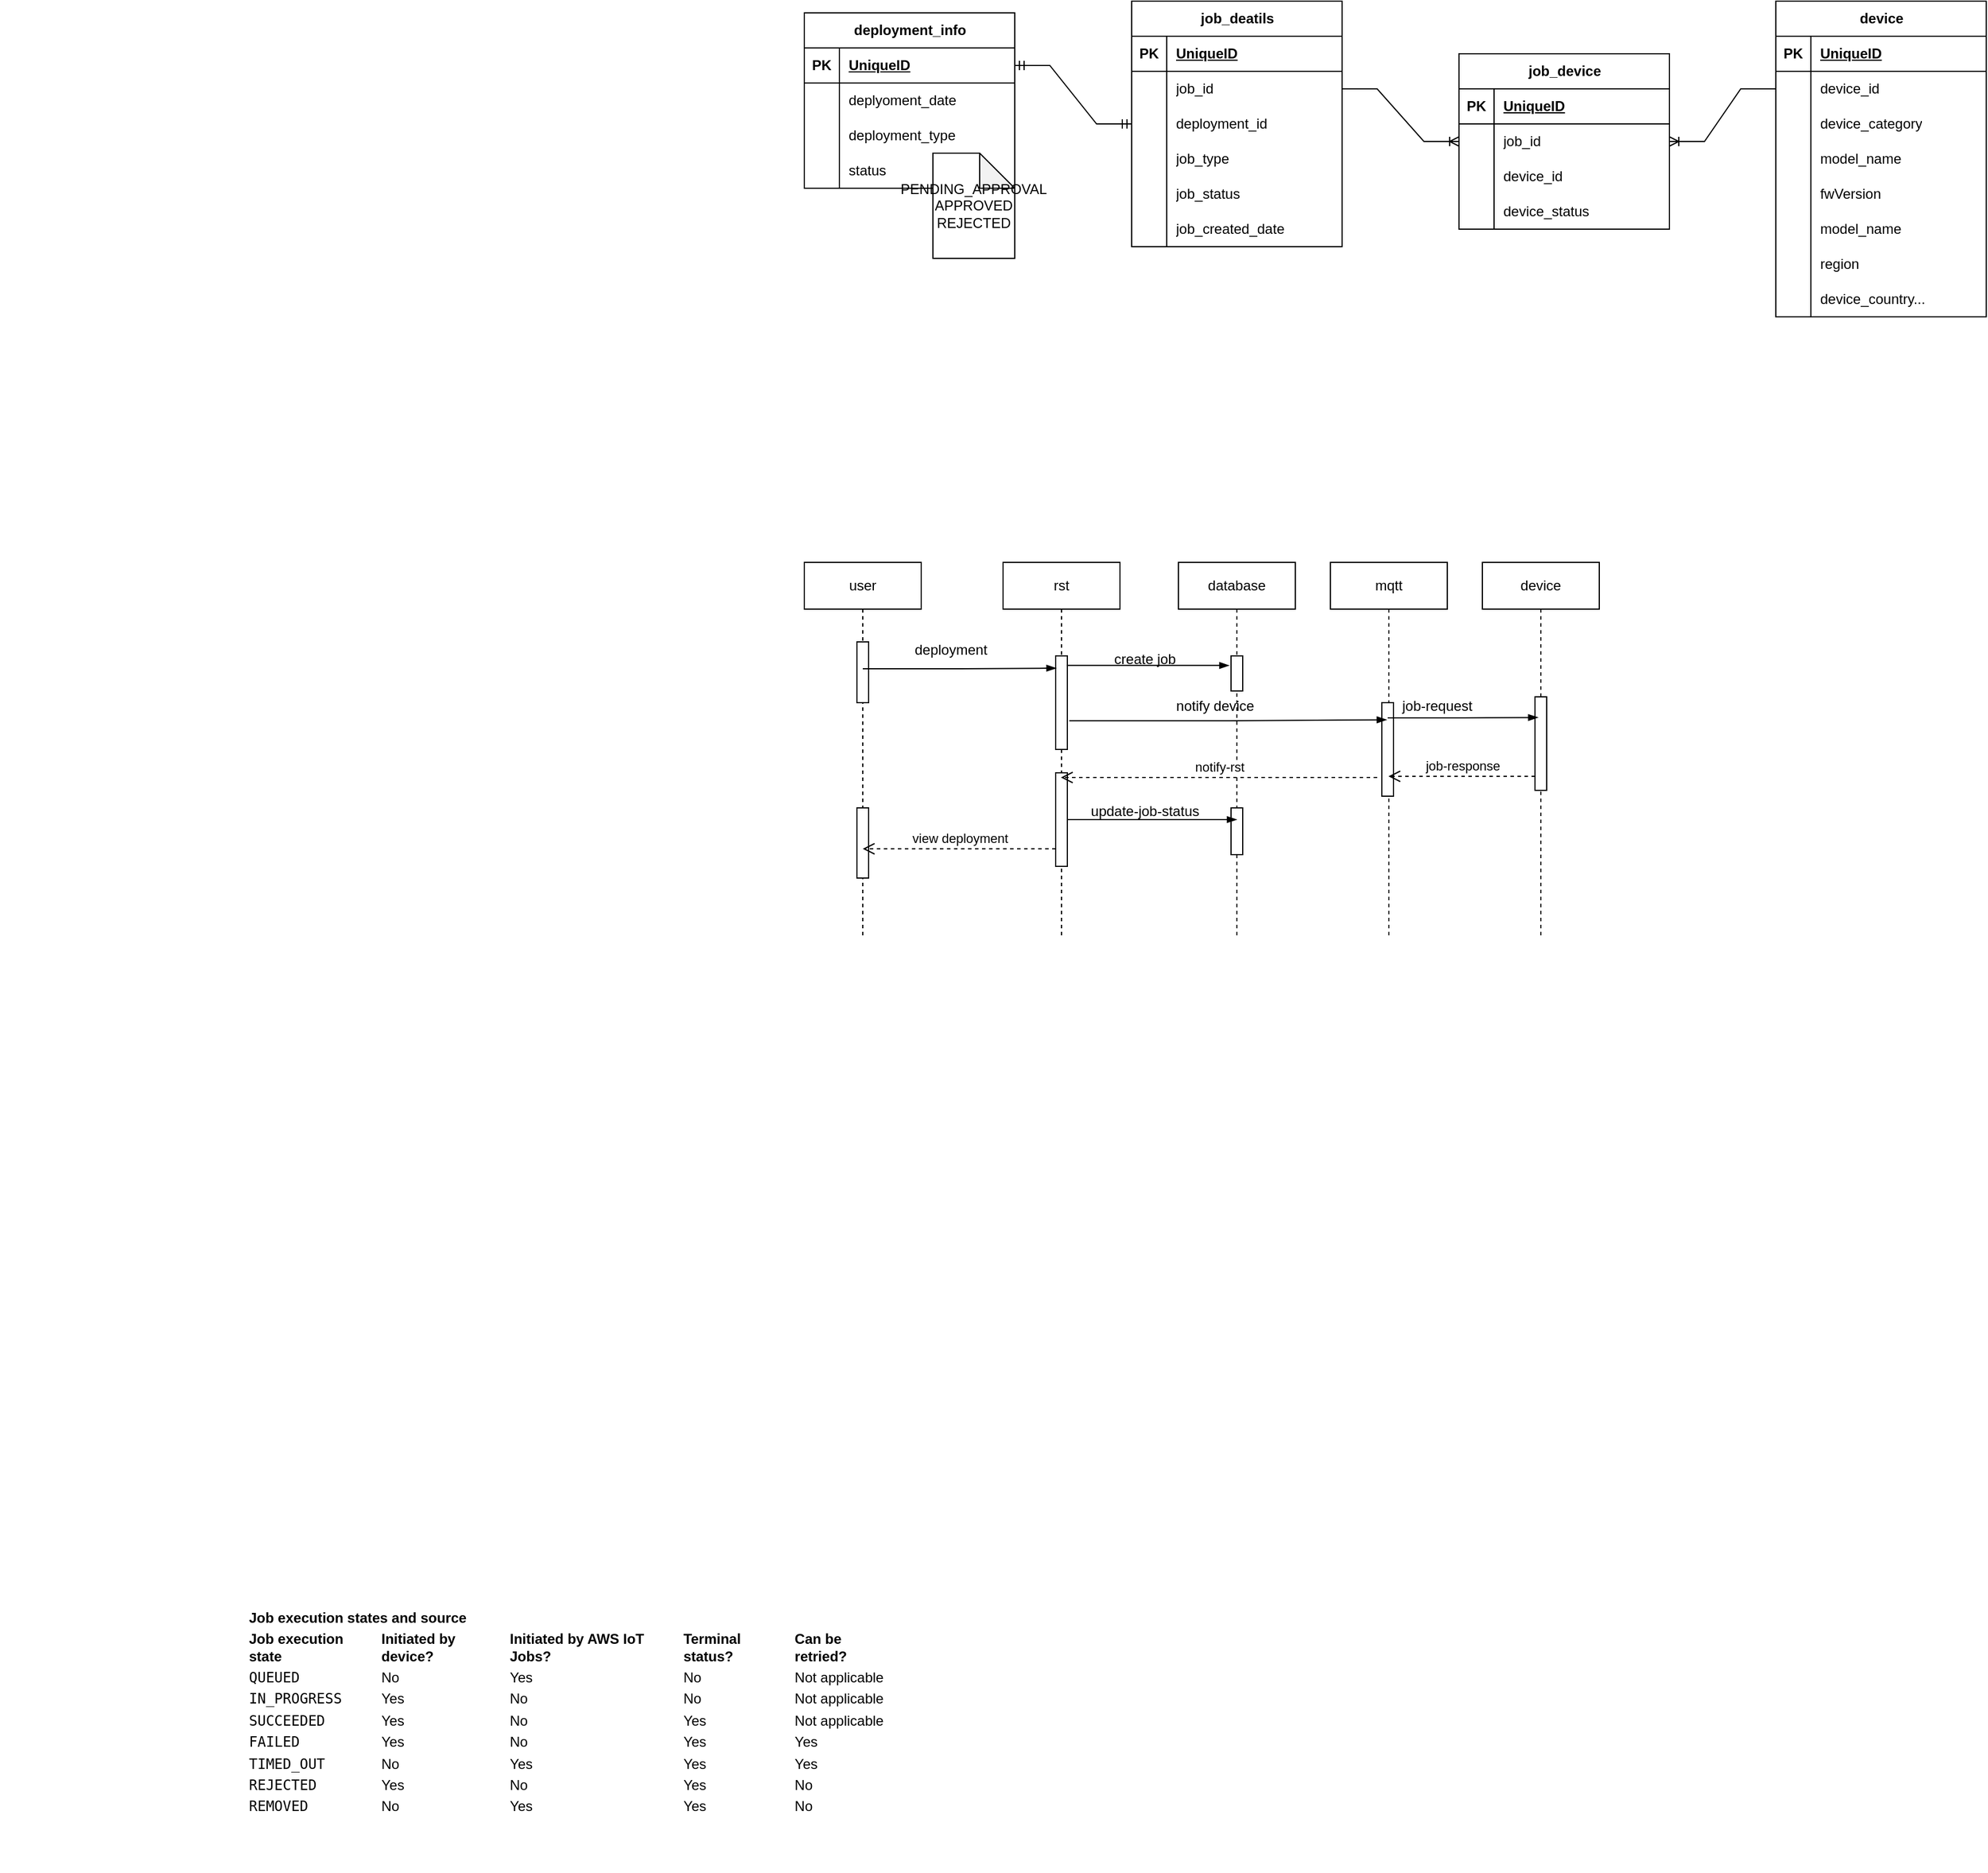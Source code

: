 <mxfile version="24.7.16">
  <diagram name="Page-1" id="tJHLWwJ2gKQIebnEuHaK">
    <mxGraphModel dx="2842" dy="550" grid="1" gridSize="10" guides="1" tooltips="1" connect="1" arrows="1" fold="1" page="1" pageScale="1" pageWidth="850" pageHeight="1100" math="0" shadow="0">
      <root>
        <mxCell id="0" />
        <mxCell id="1" parent="0" />
        <mxCell id="YvEL2BX9FvBTd4GIV_cq-2" value="job_deatils" style="shape=table;startSize=30;container=1;collapsible=1;childLayout=tableLayout;fixedRows=1;rowLines=0;fontStyle=1;align=center;resizeLast=1;html=1;" vertex="1" parent="1">
          <mxGeometry x="70" y="70" width="180" height="210" as="geometry" />
        </mxCell>
        <mxCell id="YvEL2BX9FvBTd4GIV_cq-3" value="" style="shape=tableRow;horizontal=0;startSize=0;swimlaneHead=0;swimlaneBody=0;fillColor=none;collapsible=0;dropTarget=0;points=[[0,0.5],[1,0.5]];portConstraint=eastwest;top=0;left=0;right=0;bottom=1;" vertex="1" parent="YvEL2BX9FvBTd4GIV_cq-2">
          <mxGeometry y="30" width="180" height="30" as="geometry" />
        </mxCell>
        <mxCell id="YvEL2BX9FvBTd4GIV_cq-4" value="PK" style="shape=partialRectangle;connectable=0;fillColor=none;top=0;left=0;bottom=0;right=0;fontStyle=1;overflow=hidden;whiteSpace=wrap;html=1;" vertex="1" parent="YvEL2BX9FvBTd4GIV_cq-3">
          <mxGeometry width="30" height="30" as="geometry">
            <mxRectangle width="30" height="30" as="alternateBounds" />
          </mxGeometry>
        </mxCell>
        <mxCell id="YvEL2BX9FvBTd4GIV_cq-5" value="UniqueID" style="shape=partialRectangle;connectable=0;fillColor=none;top=0;left=0;bottom=0;right=0;align=left;spacingLeft=6;fontStyle=5;overflow=hidden;whiteSpace=wrap;html=1;" vertex="1" parent="YvEL2BX9FvBTd4GIV_cq-3">
          <mxGeometry x="30" width="150" height="30" as="geometry">
            <mxRectangle width="150" height="30" as="alternateBounds" />
          </mxGeometry>
        </mxCell>
        <mxCell id="YvEL2BX9FvBTd4GIV_cq-6" value="" style="shape=tableRow;horizontal=0;startSize=0;swimlaneHead=0;swimlaneBody=0;fillColor=none;collapsible=0;dropTarget=0;points=[[0,0.5],[1,0.5]];portConstraint=eastwest;top=0;left=0;right=0;bottom=0;" vertex="1" parent="YvEL2BX9FvBTd4GIV_cq-2">
          <mxGeometry y="60" width="180" height="30" as="geometry" />
        </mxCell>
        <mxCell id="YvEL2BX9FvBTd4GIV_cq-7" value="" style="shape=partialRectangle;connectable=0;fillColor=none;top=0;left=0;bottom=0;right=0;editable=1;overflow=hidden;whiteSpace=wrap;html=1;" vertex="1" parent="YvEL2BX9FvBTd4GIV_cq-6">
          <mxGeometry width="30" height="30" as="geometry">
            <mxRectangle width="30" height="30" as="alternateBounds" />
          </mxGeometry>
        </mxCell>
        <mxCell id="YvEL2BX9FvBTd4GIV_cq-8" value="job_id" style="shape=partialRectangle;connectable=0;fillColor=none;top=0;left=0;bottom=0;right=0;align=left;spacingLeft=6;overflow=hidden;whiteSpace=wrap;html=1;" vertex="1" parent="YvEL2BX9FvBTd4GIV_cq-6">
          <mxGeometry x="30" width="150" height="30" as="geometry">
            <mxRectangle width="150" height="30" as="alternateBounds" />
          </mxGeometry>
        </mxCell>
        <mxCell id="YvEL2BX9FvBTd4GIV_cq-103" value="" style="shape=tableRow;horizontal=0;startSize=0;swimlaneHead=0;swimlaneBody=0;fillColor=none;collapsible=0;dropTarget=0;points=[[0,0.5],[1,0.5]];portConstraint=eastwest;top=0;left=0;right=0;bottom=0;" vertex="1" parent="YvEL2BX9FvBTd4GIV_cq-2">
          <mxGeometry y="90" width="180" height="30" as="geometry" />
        </mxCell>
        <mxCell id="YvEL2BX9FvBTd4GIV_cq-104" value="" style="shape=partialRectangle;connectable=0;fillColor=none;top=0;left=0;bottom=0;right=0;editable=1;overflow=hidden;whiteSpace=wrap;html=1;" vertex="1" parent="YvEL2BX9FvBTd4GIV_cq-103">
          <mxGeometry width="30" height="30" as="geometry">
            <mxRectangle width="30" height="30" as="alternateBounds" />
          </mxGeometry>
        </mxCell>
        <mxCell id="YvEL2BX9FvBTd4GIV_cq-105" value="deployment_id" style="shape=partialRectangle;connectable=0;fillColor=none;top=0;left=0;bottom=0;right=0;align=left;spacingLeft=6;overflow=hidden;whiteSpace=wrap;html=1;" vertex="1" parent="YvEL2BX9FvBTd4GIV_cq-103">
          <mxGeometry x="30" width="150" height="30" as="geometry">
            <mxRectangle width="150" height="30" as="alternateBounds" />
          </mxGeometry>
        </mxCell>
        <mxCell id="YvEL2BX9FvBTd4GIV_cq-9" value="" style="shape=tableRow;horizontal=0;startSize=0;swimlaneHead=0;swimlaneBody=0;fillColor=none;collapsible=0;dropTarget=0;points=[[0,0.5],[1,0.5]];portConstraint=eastwest;top=0;left=0;right=0;bottom=0;" vertex="1" parent="YvEL2BX9FvBTd4GIV_cq-2">
          <mxGeometry y="120" width="180" height="30" as="geometry" />
        </mxCell>
        <mxCell id="YvEL2BX9FvBTd4GIV_cq-10" value="" style="shape=partialRectangle;connectable=0;fillColor=none;top=0;left=0;bottom=0;right=0;editable=1;overflow=hidden;whiteSpace=wrap;html=1;" vertex="1" parent="YvEL2BX9FvBTd4GIV_cq-9">
          <mxGeometry width="30" height="30" as="geometry">
            <mxRectangle width="30" height="30" as="alternateBounds" />
          </mxGeometry>
        </mxCell>
        <mxCell id="YvEL2BX9FvBTd4GIV_cq-11" value="job_type" style="shape=partialRectangle;connectable=0;fillColor=none;top=0;left=0;bottom=0;right=0;align=left;spacingLeft=6;overflow=hidden;whiteSpace=wrap;html=1;" vertex="1" parent="YvEL2BX9FvBTd4GIV_cq-9">
          <mxGeometry x="30" width="150" height="30" as="geometry">
            <mxRectangle width="150" height="30" as="alternateBounds" />
          </mxGeometry>
        </mxCell>
        <mxCell id="YvEL2BX9FvBTd4GIV_cq-12" value="" style="shape=tableRow;horizontal=0;startSize=0;swimlaneHead=0;swimlaneBody=0;fillColor=none;collapsible=0;dropTarget=0;points=[[0,0.5],[1,0.5]];portConstraint=eastwest;top=0;left=0;right=0;bottom=0;" vertex="1" parent="YvEL2BX9FvBTd4GIV_cq-2">
          <mxGeometry y="150" width="180" height="30" as="geometry" />
        </mxCell>
        <mxCell id="YvEL2BX9FvBTd4GIV_cq-13" value="" style="shape=partialRectangle;connectable=0;fillColor=none;top=0;left=0;bottom=0;right=0;editable=1;overflow=hidden;whiteSpace=wrap;html=1;" vertex="1" parent="YvEL2BX9FvBTd4GIV_cq-12">
          <mxGeometry width="30" height="30" as="geometry">
            <mxRectangle width="30" height="30" as="alternateBounds" />
          </mxGeometry>
        </mxCell>
        <mxCell id="YvEL2BX9FvBTd4GIV_cq-14" value="job_status" style="shape=partialRectangle;connectable=0;fillColor=none;top=0;left=0;bottom=0;right=0;align=left;spacingLeft=6;overflow=hidden;whiteSpace=wrap;html=1;" vertex="1" parent="YvEL2BX9FvBTd4GIV_cq-12">
          <mxGeometry x="30" width="150" height="30" as="geometry">
            <mxRectangle width="150" height="30" as="alternateBounds" />
          </mxGeometry>
        </mxCell>
        <mxCell id="YvEL2BX9FvBTd4GIV_cq-20" value="" style="shape=tableRow;horizontal=0;startSize=0;swimlaneHead=0;swimlaneBody=0;fillColor=none;collapsible=0;dropTarget=0;points=[[0,0.5],[1,0.5]];portConstraint=eastwest;top=0;left=0;right=0;bottom=0;" vertex="1" parent="YvEL2BX9FvBTd4GIV_cq-2">
          <mxGeometry y="180" width="180" height="30" as="geometry" />
        </mxCell>
        <mxCell id="YvEL2BX9FvBTd4GIV_cq-21" value="" style="shape=partialRectangle;connectable=0;fillColor=none;top=0;left=0;bottom=0;right=0;editable=1;overflow=hidden;whiteSpace=wrap;html=1;" vertex="1" parent="YvEL2BX9FvBTd4GIV_cq-20">
          <mxGeometry width="30" height="30" as="geometry">
            <mxRectangle width="30" height="30" as="alternateBounds" />
          </mxGeometry>
        </mxCell>
        <mxCell id="YvEL2BX9FvBTd4GIV_cq-22" value="job_created_date" style="shape=partialRectangle;connectable=0;fillColor=none;top=0;left=0;bottom=0;right=0;align=left;spacingLeft=6;overflow=hidden;whiteSpace=wrap;html=1;" vertex="1" parent="YvEL2BX9FvBTd4GIV_cq-20">
          <mxGeometry x="30" width="150" height="30" as="geometry">
            <mxRectangle width="150" height="30" as="alternateBounds" />
          </mxGeometry>
        </mxCell>
        <mxCell id="YvEL2BX9FvBTd4GIV_cq-23" value="device" style="shape=table;startSize=30;container=1;collapsible=1;childLayout=tableLayout;fixedRows=1;rowLines=0;fontStyle=1;align=center;resizeLast=1;html=1;" vertex="1" parent="1">
          <mxGeometry x="621" y="70" width="180" height="270" as="geometry" />
        </mxCell>
        <mxCell id="YvEL2BX9FvBTd4GIV_cq-24" value="" style="shape=tableRow;horizontal=0;startSize=0;swimlaneHead=0;swimlaneBody=0;fillColor=none;collapsible=0;dropTarget=0;points=[[0,0.5],[1,0.5]];portConstraint=eastwest;top=0;left=0;right=0;bottom=1;" vertex="1" parent="YvEL2BX9FvBTd4GIV_cq-23">
          <mxGeometry y="30" width="180" height="30" as="geometry" />
        </mxCell>
        <mxCell id="YvEL2BX9FvBTd4GIV_cq-25" value="PK" style="shape=partialRectangle;connectable=0;fillColor=none;top=0;left=0;bottom=0;right=0;fontStyle=1;overflow=hidden;whiteSpace=wrap;html=1;" vertex="1" parent="YvEL2BX9FvBTd4GIV_cq-24">
          <mxGeometry width="30" height="30" as="geometry">
            <mxRectangle width="30" height="30" as="alternateBounds" />
          </mxGeometry>
        </mxCell>
        <mxCell id="YvEL2BX9FvBTd4GIV_cq-26" value="UniqueID" style="shape=partialRectangle;connectable=0;fillColor=none;top=0;left=0;bottom=0;right=0;align=left;spacingLeft=6;fontStyle=5;overflow=hidden;whiteSpace=wrap;html=1;" vertex="1" parent="YvEL2BX9FvBTd4GIV_cq-24">
          <mxGeometry x="30" width="150" height="30" as="geometry">
            <mxRectangle width="150" height="30" as="alternateBounds" />
          </mxGeometry>
        </mxCell>
        <mxCell id="YvEL2BX9FvBTd4GIV_cq-27" value="" style="shape=tableRow;horizontal=0;startSize=0;swimlaneHead=0;swimlaneBody=0;fillColor=none;collapsible=0;dropTarget=0;points=[[0,0.5],[1,0.5]];portConstraint=eastwest;top=0;left=0;right=0;bottom=0;" vertex="1" parent="YvEL2BX9FvBTd4GIV_cq-23">
          <mxGeometry y="60" width="180" height="30" as="geometry" />
        </mxCell>
        <mxCell id="YvEL2BX9FvBTd4GIV_cq-28" value="" style="shape=partialRectangle;connectable=0;fillColor=none;top=0;left=0;bottom=0;right=0;editable=1;overflow=hidden;whiteSpace=wrap;html=1;" vertex="1" parent="YvEL2BX9FvBTd4GIV_cq-27">
          <mxGeometry width="30" height="30" as="geometry">
            <mxRectangle width="30" height="30" as="alternateBounds" />
          </mxGeometry>
        </mxCell>
        <mxCell id="YvEL2BX9FvBTd4GIV_cq-29" value="device_id" style="shape=partialRectangle;connectable=0;fillColor=none;top=0;left=0;bottom=0;right=0;align=left;spacingLeft=6;overflow=hidden;whiteSpace=wrap;html=1;" vertex="1" parent="YvEL2BX9FvBTd4GIV_cq-27">
          <mxGeometry x="30" width="150" height="30" as="geometry">
            <mxRectangle width="150" height="30" as="alternateBounds" />
          </mxGeometry>
        </mxCell>
        <mxCell id="YvEL2BX9FvBTd4GIV_cq-30" value="" style="shape=tableRow;horizontal=0;startSize=0;swimlaneHead=0;swimlaneBody=0;fillColor=none;collapsible=0;dropTarget=0;points=[[0,0.5],[1,0.5]];portConstraint=eastwest;top=0;left=0;right=0;bottom=0;" vertex="1" parent="YvEL2BX9FvBTd4GIV_cq-23">
          <mxGeometry y="90" width="180" height="30" as="geometry" />
        </mxCell>
        <mxCell id="YvEL2BX9FvBTd4GIV_cq-31" value="" style="shape=partialRectangle;connectable=0;fillColor=none;top=0;left=0;bottom=0;right=0;editable=1;overflow=hidden;whiteSpace=wrap;html=1;" vertex="1" parent="YvEL2BX9FvBTd4GIV_cq-30">
          <mxGeometry width="30" height="30" as="geometry">
            <mxRectangle width="30" height="30" as="alternateBounds" />
          </mxGeometry>
        </mxCell>
        <mxCell id="YvEL2BX9FvBTd4GIV_cq-32" value="device_category" style="shape=partialRectangle;connectable=0;fillColor=none;top=0;left=0;bottom=0;right=0;align=left;spacingLeft=6;overflow=hidden;whiteSpace=wrap;html=1;" vertex="1" parent="YvEL2BX9FvBTd4GIV_cq-30">
          <mxGeometry x="30" width="150" height="30" as="geometry">
            <mxRectangle width="150" height="30" as="alternateBounds" />
          </mxGeometry>
        </mxCell>
        <mxCell id="YvEL2BX9FvBTd4GIV_cq-33" value="" style="shape=tableRow;horizontal=0;startSize=0;swimlaneHead=0;swimlaneBody=0;fillColor=none;collapsible=0;dropTarget=0;points=[[0,0.5],[1,0.5]];portConstraint=eastwest;top=0;left=0;right=0;bottom=0;" vertex="1" parent="YvEL2BX9FvBTd4GIV_cq-23">
          <mxGeometry y="120" width="180" height="30" as="geometry" />
        </mxCell>
        <mxCell id="YvEL2BX9FvBTd4GIV_cq-34" value="" style="shape=partialRectangle;connectable=0;fillColor=none;top=0;left=0;bottom=0;right=0;editable=1;overflow=hidden;whiteSpace=wrap;html=1;" vertex="1" parent="YvEL2BX9FvBTd4GIV_cq-33">
          <mxGeometry width="30" height="30" as="geometry">
            <mxRectangle width="30" height="30" as="alternateBounds" />
          </mxGeometry>
        </mxCell>
        <mxCell id="YvEL2BX9FvBTd4GIV_cq-35" value="model_name" style="shape=partialRectangle;connectable=0;fillColor=none;top=0;left=0;bottom=0;right=0;align=left;spacingLeft=6;overflow=hidden;whiteSpace=wrap;html=1;" vertex="1" parent="YvEL2BX9FvBTd4GIV_cq-33">
          <mxGeometry x="30" width="150" height="30" as="geometry">
            <mxRectangle width="150" height="30" as="alternateBounds" />
          </mxGeometry>
        </mxCell>
        <mxCell id="YvEL2BX9FvBTd4GIV_cq-36" value="" style="shape=tableRow;horizontal=0;startSize=0;swimlaneHead=0;swimlaneBody=0;fillColor=none;collapsible=0;dropTarget=0;points=[[0,0.5],[1,0.5]];portConstraint=eastwest;top=0;left=0;right=0;bottom=0;" vertex="1" parent="YvEL2BX9FvBTd4GIV_cq-23">
          <mxGeometry y="150" width="180" height="30" as="geometry" />
        </mxCell>
        <mxCell id="YvEL2BX9FvBTd4GIV_cq-37" value="" style="shape=partialRectangle;connectable=0;fillColor=none;top=0;left=0;bottom=0;right=0;editable=1;overflow=hidden;whiteSpace=wrap;html=1;" vertex="1" parent="YvEL2BX9FvBTd4GIV_cq-36">
          <mxGeometry width="30" height="30" as="geometry">
            <mxRectangle width="30" height="30" as="alternateBounds" />
          </mxGeometry>
        </mxCell>
        <mxCell id="YvEL2BX9FvBTd4GIV_cq-38" value="fwVersion" style="shape=partialRectangle;connectable=0;fillColor=none;top=0;left=0;bottom=0;right=0;align=left;spacingLeft=6;overflow=hidden;whiteSpace=wrap;html=1;" vertex="1" parent="YvEL2BX9FvBTd4GIV_cq-36">
          <mxGeometry x="30" width="150" height="30" as="geometry">
            <mxRectangle width="150" height="30" as="alternateBounds" />
          </mxGeometry>
        </mxCell>
        <mxCell id="YvEL2BX9FvBTd4GIV_cq-45" value="" style="shape=tableRow;horizontal=0;startSize=0;swimlaneHead=0;swimlaneBody=0;fillColor=none;collapsible=0;dropTarget=0;points=[[0,0.5],[1,0.5]];portConstraint=eastwest;top=0;left=0;right=0;bottom=0;" vertex="1" parent="YvEL2BX9FvBTd4GIV_cq-23">
          <mxGeometry y="180" width="180" height="30" as="geometry" />
        </mxCell>
        <mxCell id="YvEL2BX9FvBTd4GIV_cq-46" value="" style="shape=partialRectangle;connectable=0;fillColor=none;top=0;left=0;bottom=0;right=0;editable=1;overflow=hidden;whiteSpace=wrap;html=1;" vertex="1" parent="YvEL2BX9FvBTd4GIV_cq-45">
          <mxGeometry width="30" height="30" as="geometry">
            <mxRectangle width="30" height="30" as="alternateBounds" />
          </mxGeometry>
        </mxCell>
        <mxCell id="YvEL2BX9FvBTd4GIV_cq-47" value="model_name" style="shape=partialRectangle;connectable=0;fillColor=none;top=0;left=0;bottom=0;right=0;align=left;spacingLeft=6;overflow=hidden;whiteSpace=wrap;html=1;" vertex="1" parent="YvEL2BX9FvBTd4GIV_cq-45">
          <mxGeometry x="30" width="150" height="30" as="geometry">
            <mxRectangle width="150" height="30" as="alternateBounds" />
          </mxGeometry>
        </mxCell>
        <mxCell id="YvEL2BX9FvBTd4GIV_cq-48" value="" style="shape=tableRow;horizontal=0;startSize=0;swimlaneHead=0;swimlaneBody=0;fillColor=none;collapsible=0;dropTarget=0;points=[[0,0.5],[1,0.5]];portConstraint=eastwest;top=0;left=0;right=0;bottom=0;" vertex="1" parent="YvEL2BX9FvBTd4GIV_cq-23">
          <mxGeometry y="210" width="180" height="30" as="geometry" />
        </mxCell>
        <mxCell id="YvEL2BX9FvBTd4GIV_cq-49" value="" style="shape=partialRectangle;connectable=0;fillColor=none;top=0;left=0;bottom=0;right=0;editable=1;overflow=hidden;whiteSpace=wrap;html=1;" vertex="1" parent="YvEL2BX9FvBTd4GIV_cq-48">
          <mxGeometry width="30" height="30" as="geometry">
            <mxRectangle width="30" height="30" as="alternateBounds" />
          </mxGeometry>
        </mxCell>
        <mxCell id="YvEL2BX9FvBTd4GIV_cq-50" value="region" style="shape=partialRectangle;connectable=0;fillColor=none;top=0;left=0;bottom=0;right=0;align=left;spacingLeft=6;overflow=hidden;whiteSpace=wrap;html=1;" vertex="1" parent="YvEL2BX9FvBTd4GIV_cq-48">
          <mxGeometry x="30" width="150" height="30" as="geometry">
            <mxRectangle width="150" height="30" as="alternateBounds" />
          </mxGeometry>
        </mxCell>
        <mxCell id="YvEL2BX9FvBTd4GIV_cq-140" value="" style="shape=tableRow;horizontal=0;startSize=0;swimlaneHead=0;swimlaneBody=0;fillColor=none;collapsible=0;dropTarget=0;points=[[0,0.5],[1,0.5]];portConstraint=eastwest;top=0;left=0;right=0;bottom=0;" vertex="1" parent="YvEL2BX9FvBTd4GIV_cq-23">
          <mxGeometry y="240" width="180" height="30" as="geometry" />
        </mxCell>
        <mxCell id="YvEL2BX9FvBTd4GIV_cq-141" value="" style="shape=partialRectangle;connectable=0;fillColor=none;top=0;left=0;bottom=0;right=0;editable=1;overflow=hidden;whiteSpace=wrap;html=1;" vertex="1" parent="YvEL2BX9FvBTd4GIV_cq-140">
          <mxGeometry width="30" height="30" as="geometry">
            <mxRectangle width="30" height="30" as="alternateBounds" />
          </mxGeometry>
        </mxCell>
        <mxCell id="YvEL2BX9FvBTd4GIV_cq-142" value="device_country..." style="shape=partialRectangle;connectable=0;fillColor=none;top=0;left=0;bottom=0;right=0;align=left;spacingLeft=6;overflow=hidden;whiteSpace=wrap;html=1;" vertex="1" parent="YvEL2BX9FvBTd4GIV_cq-140">
          <mxGeometry x="30" width="150" height="30" as="geometry">
            <mxRectangle width="150" height="30" as="alternateBounds" />
          </mxGeometry>
        </mxCell>
        <mxCell id="YvEL2BX9FvBTd4GIV_cq-51" value="job_device" style="shape=table;startSize=30;container=1;collapsible=1;childLayout=tableLayout;fixedRows=1;rowLines=0;fontStyle=1;align=center;resizeLast=1;html=1;" vertex="1" parent="1">
          <mxGeometry x="350" y="115" width="180" height="150" as="geometry" />
        </mxCell>
        <mxCell id="YvEL2BX9FvBTd4GIV_cq-52" value="" style="shape=tableRow;horizontal=0;startSize=0;swimlaneHead=0;swimlaneBody=0;fillColor=none;collapsible=0;dropTarget=0;points=[[0,0.5],[1,0.5]];portConstraint=eastwest;top=0;left=0;right=0;bottom=1;" vertex="1" parent="YvEL2BX9FvBTd4GIV_cq-51">
          <mxGeometry y="30" width="180" height="30" as="geometry" />
        </mxCell>
        <mxCell id="YvEL2BX9FvBTd4GIV_cq-53" value="PK" style="shape=partialRectangle;connectable=0;fillColor=none;top=0;left=0;bottom=0;right=0;fontStyle=1;overflow=hidden;whiteSpace=wrap;html=1;" vertex="1" parent="YvEL2BX9FvBTd4GIV_cq-52">
          <mxGeometry width="30" height="30" as="geometry">
            <mxRectangle width="30" height="30" as="alternateBounds" />
          </mxGeometry>
        </mxCell>
        <mxCell id="YvEL2BX9FvBTd4GIV_cq-54" value="UniqueID" style="shape=partialRectangle;connectable=0;fillColor=none;top=0;left=0;bottom=0;right=0;align=left;spacingLeft=6;fontStyle=5;overflow=hidden;whiteSpace=wrap;html=1;" vertex="1" parent="YvEL2BX9FvBTd4GIV_cq-52">
          <mxGeometry x="30" width="150" height="30" as="geometry">
            <mxRectangle width="150" height="30" as="alternateBounds" />
          </mxGeometry>
        </mxCell>
        <mxCell id="YvEL2BX9FvBTd4GIV_cq-55" value="" style="shape=tableRow;horizontal=0;startSize=0;swimlaneHead=0;swimlaneBody=0;fillColor=none;collapsible=0;dropTarget=0;points=[[0,0.5],[1,0.5]];portConstraint=eastwest;top=0;left=0;right=0;bottom=0;" vertex="1" parent="YvEL2BX9FvBTd4GIV_cq-51">
          <mxGeometry y="60" width="180" height="30" as="geometry" />
        </mxCell>
        <mxCell id="YvEL2BX9FvBTd4GIV_cq-56" value="" style="shape=partialRectangle;connectable=0;fillColor=none;top=0;left=0;bottom=0;right=0;editable=1;overflow=hidden;whiteSpace=wrap;html=1;" vertex="1" parent="YvEL2BX9FvBTd4GIV_cq-55">
          <mxGeometry width="30" height="30" as="geometry">
            <mxRectangle width="30" height="30" as="alternateBounds" />
          </mxGeometry>
        </mxCell>
        <mxCell id="YvEL2BX9FvBTd4GIV_cq-57" value="job_id" style="shape=partialRectangle;connectable=0;fillColor=none;top=0;left=0;bottom=0;right=0;align=left;spacingLeft=6;overflow=hidden;whiteSpace=wrap;html=1;" vertex="1" parent="YvEL2BX9FvBTd4GIV_cq-55">
          <mxGeometry x="30" width="150" height="30" as="geometry">
            <mxRectangle width="150" height="30" as="alternateBounds" />
          </mxGeometry>
        </mxCell>
        <mxCell id="YvEL2BX9FvBTd4GIV_cq-58" value="" style="shape=tableRow;horizontal=0;startSize=0;swimlaneHead=0;swimlaneBody=0;fillColor=none;collapsible=0;dropTarget=0;points=[[0,0.5],[1,0.5]];portConstraint=eastwest;top=0;left=0;right=0;bottom=0;" vertex="1" parent="YvEL2BX9FvBTd4GIV_cq-51">
          <mxGeometry y="90" width="180" height="30" as="geometry" />
        </mxCell>
        <mxCell id="YvEL2BX9FvBTd4GIV_cq-59" value="" style="shape=partialRectangle;connectable=0;fillColor=none;top=0;left=0;bottom=0;right=0;editable=1;overflow=hidden;whiteSpace=wrap;html=1;" vertex="1" parent="YvEL2BX9FvBTd4GIV_cq-58">
          <mxGeometry width="30" height="30" as="geometry">
            <mxRectangle width="30" height="30" as="alternateBounds" />
          </mxGeometry>
        </mxCell>
        <mxCell id="YvEL2BX9FvBTd4GIV_cq-60" value="device_id" style="shape=partialRectangle;connectable=0;fillColor=none;top=0;left=0;bottom=0;right=0;align=left;spacingLeft=6;overflow=hidden;whiteSpace=wrap;html=1;" vertex="1" parent="YvEL2BX9FvBTd4GIV_cq-58">
          <mxGeometry x="30" width="150" height="30" as="geometry">
            <mxRectangle width="150" height="30" as="alternateBounds" />
          </mxGeometry>
        </mxCell>
        <mxCell id="YvEL2BX9FvBTd4GIV_cq-97" value="" style="shape=tableRow;horizontal=0;startSize=0;swimlaneHead=0;swimlaneBody=0;fillColor=none;collapsible=0;dropTarget=0;points=[[0,0.5],[1,0.5]];portConstraint=eastwest;top=0;left=0;right=0;bottom=0;" vertex="1" parent="YvEL2BX9FvBTd4GIV_cq-51">
          <mxGeometry y="120" width="180" height="30" as="geometry" />
        </mxCell>
        <mxCell id="YvEL2BX9FvBTd4GIV_cq-98" value="" style="shape=partialRectangle;connectable=0;fillColor=none;top=0;left=0;bottom=0;right=0;editable=1;overflow=hidden;whiteSpace=wrap;html=1;" vertex="1" parent="YvEL2BX9FvBTd4GIV_cq-97">
          <mxGeometry width="30" height="30" as="geometry">
            <mxRectangle width="30" height="30" as="alternateBounds" />
          </mxGeometry>
        </mxCell>
        <mxCell id="YvEL2BX9FvBTd4GIV_cq-99" value="device_status" style="shape=partialRectangle;connectable=0;fillColor=none;top=0;left=0;bottom=0;right=0;align=left;spacingLeft=6;overflow=hidden;whiteSpace=wrap;html=1;" vertex="1" parent="YvEL2BX9FvBTd4GIV_cq-97">
          <mxGeometry x="30" width="150" height="30" as="geometry">
            <mxRectangle width="150" height="30" as="alternateBounds" />
          </mxGeometry>
        </mxCell>
        <mxCell id="YvEL2BX9FvBTd4GIV_cq-122" value="" style="edgeStyle=entityRelationEdgeStyle;fontSize=12;html=1;endArrow=ERoneToMany;rounded=0;exitX=1;exitY=0.5;exitDx=0;exitDy=0;entryX=0;entryY=0.5;entryDx=0;entryDy=0;" edge="1" parent="1" source="YvEL2BX9FvBTd4GIV_cq-6" target="YvEL2BX9FvBTd4GIV_cq-55">
          <mxGeometry width="100" height="100" relative="1" as="geometry">
            <mxPoint x="260" y="170" as="sourcePoint" />
            <mxPoint x="360" y="70" as="targetPoint" />
          </mxGeometry>
        </mxCell>
        <mxCell id="YvEL2BX9FvBTd4GIV_cq-123" value="" style="edgeStyle=entityRelationEdgeStyle;fontSize=12;html=1;endArrow=ERoneToMany;rounded=0;exitX=0;exitY=0.5;exitDx=0;exitDy=0;entryX=1;entryY=0.5;entryDx=0;entryDy=0;" edge="1" parent="1" source="YvEL2BX9FvBTd4GIV_cq-27" target="YvEL2BX9FvBTd4GIV_cq-55">
          <mxGeometry width="100" height="100" relative="1" as="geometry">
            <mxPoint x="540" y="130" as="sourcePoint" />
            <mxPoint x="640" y="30" as="targetPoint" />
          </mxGeometry>
        </mxCell>
        <mxCell id="YvEL2BX9FvBTd4GIV_cq-124" value="deployment_info" style="shape=table;startSize=30;container=1;collapsible=1;childLayout=tableLayout;fixedRows=1;rowLines=0;fontStyle=1;align=center;resizeLast=1;html=1;" vertex="1" parent="1">
          <mxGeometry x="-210" y="80" width="180" height="150" as="geometry" />
        </mxCell>
        <mxCell id="YvEL2BX9FvBTd4GIV_cq-125" value="" style="shape=tableRow;horizontal=0;startSize=0;swimlaneHead=0;swimlaneBody=0;fillColor=none;collapsible=0;dropTarget=0;points=[[0,0.5],[1,0.5]];portConstraint=eastwest;top=0;left=0;right=0;bottom=1;" vertex="1" parent="YvEL2BX9FvBTd4GIV_cq-124">
          <mxGeometry y="30" width="180" height="30" as="geometry" />
        </mxCell>
        <mxCell id="YvEL2BX9FvBTd4GIV_cq-126" value="PK" style="shape=partialRectangle;connectable=0;fillColor=none;top=0;left=0;bottom=0;right=0;fontStyle=1;overflow=hidden;whiteSpace=wrap;html=1;" vertex="1" parent="YvEL2BX9FvBTd4GIV_cq-125">
          <mxGeometry width="30" height="30" as="geometry">
            <mxRectangle width="30" height="30" as="alternateBounds" />
          </mxGeometry>
        </mxCell>
        <mxCell id="YvEL2BX9FvBTd4GIV_cq-127" value="UniqueID" style="shape=partialRectangle;connectable=0;fillColor=none;top=0;left=0;bottom=0;right=0;align=left;spacingLeft=6;fontStyle=5;overflow=hidden;whiteSpace=wrap;html=1;" vertex="1" parent="YvEL2BX9FvBTd4GIV_cq-125">
          <mxGeometry x="30" width="150" height="30" as="geometry">
            <mxRectangle width="150" height="30" as="alternateBounds" />
          </mxGeometry>
        </mxCell>
        <mxCell id="YvEL2BX9FvBTd4GIV_cq-128" value="" style="shape=tableRow;horizontal=0;startSize=0;swimlaneHead=0;swimlaneBody=0;fillColor=none;collapsible=0;dropTarget=0;points=[[0,0.5],[1,0.5]];portConstraint=eastwest;top=0;left=0;right=0;bottom=0;" vertex="1" parent="YvEL2BX9FvBTd4GIV_cq-124">
          <mxGeometry y="60" width="180" height="30" as="geometry" />
        </mxCell>
        <mxCell id="YvEL2BX9FvBTd4GIV_cq-129" value="" style="shape=partialRectangle;connectable=0;fillColor=none;top=0;left=0;bottom=0;right=0;editable=1;overflow=hidden;whiteSpace=wrap;html=1;" vertex="1" parent="YvEL2BX9FvBTd4GIV_cq-128">
          <mxGeometry width="30" height="30" as="geometry">
            <mxRectangle width="30" height="30" as="alternateBounds" />
          </mxGeometry>
        </mxCell>
        <mxCell id="YvEL2BX9FvBTd4GIV_cq-130" value="deplyoment_date" style="shape=partialRectangle;connectable=0;fillColor=none;top=0;left=0;bottom=0;right=0;align=left;spacingLeft=6;overflow=hidden;whiteSpace=wrap;html=1;" vertex="1" parent="YvEL2BX9FvBTd4GIV_cq-128">
          <mxGeometry x="30" width="150" height="30" as="geometry">
            <mxRectangle width="150" height="30" as="alternateBounds" />
          </mxGeometry>
        </mxCell>
        <mxCell id="YvEL2BX9FvBTd4GIV_cq-131" value="" style="shape=tableRow;horizontal=0;startSize=0;swimlaneHead=0;swimlaneBody=0;fillColor=none;collapsible=0;dropTarget=0;points=[[0,0.5],[1,0.5]];portConstraint=eastwest;top=0;left=0;right=0;bottom=0;" vertex="1" parent="YvEL2BX9FvBTd4GIV_cq-124">
          <mxGeometry y="90" width="180" height="30" as="geometry" />
        </mxCell>
        <mxCell id="YvEL2BX9FvBTd4GIV_cq-132" value="" style="shape=partialRectangle;connectable=0;fillColor=none;top=0;left=0;bottom=0;right=0;editable=1;overflow=hidden;whiteSpace=wrap;html=1;" vertex="1" parent="YvEL2BX9FvBTd4GIV_cq-131">
          <mxGeometry width="30" height="30" as="geometry">
            <mxRectangle width="30" height="30" as="alternateBounds" />
          </mxGeometry>
        </mxCell>
        <mxCell id="YvEL2BX9FvBTd4GIV_cq-133" value="deployment_type" style="shape=partialRectangle;connectable=0;fillColor=none;top=0;left=0;bottom=0;right=0;align=left;spacingLeft=6;overflow=hidden;whiteSpace=wrap;html=1;" vertex="1" parent="YvEL2BX9FvBTd4GIV_cq-131">
          <mxGeometry x="30" width="150" height="30" as="geometry">
            <mxRectangle width="150" height="30" as="alternateBounds" />
          </mxGeometry>
        </mxCell>
        <mxCell id="YvEL2BX9FvBTd4GIV_cq-134" value="" style="shape=tableRow;horizontal=0;startSize=0;swimlaneHead=0;swimlaneBody=0;fillColor=none;collapsible=0;dropTarget=0;points=[[0,0.5],[1,0.5]];portConstraint=eastwest;top=0;left=0;right=0;bottom=0;" vertex="1" parent="YvEL2BX9FvBTd4GIV_cq-124">
          <mxGeometry y="120" width="180" height="30" as="geometry" />
        </mxCell>
        <mxCell id="YvEL2BX9FvBTd4GIV_cq-135" value="" style="shape=partialRectangle;connectable=0;fillColor=none;top=0;left=0;bottom=0;right=0;editable=1;overflow=hidden;whiteSpace=wrap;html=1;" vertex="1" parent="YvEL2BX9FvBTd4GIV_cq-134">
          <mxGeometry width="30" height="30" as="geometry">
            <mxRectangle width="30" height="30" as="alternateBounds" />
          </mxGeometry>
        </mxCell>
        <mxCell id="YvEL2BX9FvBTd4GIV_cq-136" value="status" style="shape=partialRectangle;connectable=0;fillColor=none;top=0;left=0;bottom=0;right=0;align=left;spacingLeft=6;overflow=hidden;whiteSpace=wrap;html=1;" vertex="1" parent="YvEL2BX9FvBTd4GIV_cq-134">
          <mxGeometry x="30" width="150" height="30" as="geometry">
            <mxRectangle width="150" height="30" as="alternateBounds" />
          </mxGeometry>
        </mxCell>
        <mxCell id="YvEL2BX9FvBTd4GIV_cq-137" value="&lt;div&gt;PENDING_APPROVAL&lt;/div&gt;&lt;div&gt;APPROVED&lt;/div&gt;&lt;div&gt;REJECTED&lt;br&gt;&lt;/div&gt;" style="shape=note;whiteSpace=wrap;html=1;backgroundOutline=1;darkOpacity=0.05;" vertex="1" parent="1">
          <mxGeometry x="-100" y="200" width="70" height="90" as="geometry" />
        </mxCell>
        <mxCell id="YvEL2BX9FvBTd4GIV_cq-139" value="" style="edgeStyle=entityRelationEdgeStyle;fontSize=12;html=1;endArrow=ERmandOne;startArrow=ERmandOne;rounded=0;entryX=0;entryY=0.5;entryDx=0;entryDy=0;exitX=1;exitY=0.5;exitDx=0;exitDy=0;" edge="1" parent="1" source="YvEL2BX9FvBTd4GIV_cq-125" target="YvEL2BX9FvBTd4GIV_cq-103">
          <mxGeometry width="100" height="100" relative="1" as="geometry">
            <mxPoint x="-40" y="260" as="sourcePoint" />
            <mxPoint x="60" y="150" as="targetPoint" />
          </mxGeometry>
        </mxCell>
        <mxCell id="YvEL2BX9FvBTd4GIV_cq-143" value="rst" style="shape=umlLifeline;perimeter=lifelinePerimeter;whiteSpace=wrap;html=1;container=1;dropTarget=0;collapsible=0;recursiveResize=0;outlineConnect=0;portConstraint=eastwest;newEdgeStyle={&quot;edgeStyle&quot;:&quot;elbowEdgeStyle&quot;,&quot;elbow&quot;:&quot;vertical&quot;,&quot;curved&quot;:0,&quot;rounded&quot;:0};" vertex="1" parent="1">
          <mxGeometry x="-40" y="550" width="100" height="320" as="geometry" />
        </mxCell>
        <mxCell id="YvEL2BX9FvBTd4GIV_cq-148" value="" style="html=1;points=[[0,0,0,0,5],[0,1,0,0,-5],[1,0,0,0,5],[1,1,0,0,-5]];perimeter=orthogonalPerimeter;outlineConnect=0;targetShapes=umlLifeline;portConstraint=eastwest;newEdgeStyle={&quot;curved&quot;:0,&quot;rounded&quot;:0};" vertex="1" parent="YvEL2BX9FvBTd4GIV_cq-143">
          <mxGeometry x="45" y="80" width="10" height="80" as="geometry" />
        </mxCell>
        <mxCell id="YvEL2BX9FvBTd4GIV_cq-166" value="" style="html=1;points=[[0,0,0,0,5],[0,1,0,0,-5],[1,0,0,0,5],[1,1,0,0,-5]];perimeter=orthogonalPerimeter;outlineConnect=0;targetShapes=umlLifeline;portConstraint=eastwest;newEdgeStyle={&quot;curved&quot;:0,&quot;rounded&quot;:0};" vertex="1" parent="YvEL2BX9FvBTd4GIV_cq-143">
          <mxGeometry x="45" y="180" width="10" height="80" as="geometry" />
        </mxCell>
        <mxCell id="YvEL2BX9FvBTd4GIV_cq-144" value="device" style="shape=umlLifeline;perimeter=lifelinePerimeter;whiteSpace=wrap;html=1;container=1;dropTarget=0;collapsible=0;recursiveResize=0;outlineConnect=0;portConstraint=eastwest;newEdgeStyle={&quot;edgeStyle&quot;:&quot;elbowEdgeStyle&quot;,&quot;elbow&quot;:&quot;vertical&quot;,&quot;curved&quot;:0,&quot;rounded&quot;:0};" vertex="1" parent="1">
          <mxGeometry x="370" y="550" width="100" height="320" as="geometry" />
        </mxCell>
        <mxCell id="YvEL2BX9FvBTd4GIV_cq-163" value="" style="html=1;points=[[0,0,0,0,5],[0,1,0,0,-5],[1,0,0,0,5],[1,1,0,0,-5]];perimeter=orthogonalPerimeter;outlineConnect=0;targetShapes=umlLifeline;portConstraint=eastwest;newEdgeStyle={&quot;curved&quot;:0,&quot;rounded&quot;:0};" vertex="1" parent="YvEL2BX9FvBTd4GIV_cq-144">
          <mxGeometry x="45" y="115" width="10" height="80" as="geometry" />
        </mxCell>
        <mxCell id="YvEL2BX9FvBTd4GIV_cq-145" value="user" style="shape=umlLifeline;perimeter=lifelinePerimeter;whiteSpace=wrap;html=1;container=1;dropTarget=0;collapsible=0;recursiveResize=0;outlineConnect=0;portConstraint=eastwest;newEdgeStyle={&quot;edgeStyle&quot;:&quot;elbowEdgeStyle&quot;,&quot;elbow&quot;:&quot;vertical&quot;,&quot;curved&quot;:0,&quot;rounded&quot;:0};" vertex="1" parent="1">
          <mxGeometry x="-210" y="550" width="100" height="320" as="geometry" />
        </mxCell>
        <mxCell id="YvEL2BX9FvBTd4GIV_cq-173" value="" style="html=1;points=[[0,0,0,0,5],[0,1,0,0,-5],[1,0,0,0,5],[1,1,0,0,-5]];perimeter=orthogonalPerimeter;outlineConnect=0;targetShapes=umlLifeline;portConstraint=eastwest;newEdgeStyle={&quot;curved&quot;:0,&quot;rounded&quot;:0};" vertex="1" parent="YvEL2BX9FvBTd4GIV_cq-145">
          <mxGeometry x="45" y="68" width="10" height="52" as="geometry" />
        </mxCell>
        <mxCell id="YvEL2BX9FvBTd4GIV_cq-174" value="" style="html=1;points=[[0,0,0,0,5],[0,1,0,0,-5],[1,0,0,0,5],[1,1,0,0,-5]];perimeter=orthogonalPerimeter;outlineConnect=0;targetShapes=umlLifeline;portConstraint=eastwest;newEdgeStyle={&quot;curved&quot;:0,&quot;rounded&quot;:0};" vertex="1" parent="YvEL2BX9FvBTd4GIV_cq-145">
          <mxGeometry x="45" y="210" width="10" height="60" as="geometry" />
        </mxCell>
        <mxCell id="YvEL2BX9FvBTd4GIV_cq-146" value="database" style="shape=umlLifeline;perimeter=lifelinePerimeter;whiteSpace=wrap;html=1;container=1;dropTarget=0;collapsible=0;recursiveResize=0;outlineConnect=0;portConstraint=eastwest;newEdgeStyle={&quot;edgeStyle&quot;:&quot;elbowEdgeStyle&quot;,&quot;elbow&quot;:&quot;vertical&quot;,&quot;curved&quot;:0,&quot;rounded&quot;:0};" vertex="1" parent="1">
          <mxGeometry x="110" y="550" width="100" height="320" as="geometry" />
        </mxCell>
        <mxCell id="YvEL2BX9FvBTd4GIV_cq-154" value="" style="html=1;points=[[0,0,0,0,5],[0,1,0,0,-5],[1,0,0,0,5],[1,1,0,0,-5]];perimeter=orthogonalPerimeter;outlineConnect=0;targetShapes=umlLifeline;portConstraint=eastwest;newEdgeStyle={&quot;curved&quot;:0,&quot;rounded&quot;:0};" vertex="1" parent="YvEL2BX9FvBTd4GIV_cq-146">
          <mxGeometry x="45" y="80" width="10" height="30" as="geometry" />
        </mxCell>
        <mxCell id="YvEL2BX9FvBTd4GIV_cq-168" value="" style="html=1;points=[[0,0,0,0,5],[0,1,0,0,-5],[1,0,0,0,5],[1,1,0,0,-5]];perimeter=orthogonalPerimeter;outlineConnect=0;targetShapes=umlLifeline;portConstraint=eastwest;newEdgeStyle={&quot;curved&quot;:0,&quot;rounded&quot;:0};" vertex="1" parent="YvEL2BX9FvBTd4GIV_cq-146">
          <mxGeometry x="45" y="210" width="10" height="40" as="geometry" />
        </mxCell>
        <mxCell id="YvEL2BX9FvBTd4GIV_cq-147" value="mqtt" style="shape=umlLifeline;perimeter=lifelinePerimeter;whiteSpace=wrap;html=1;container=1;dropTarget=0;collapsible=0;recursiveResize=0;outlineConnect=0;portConstraint=eastwest;newEdgeStyle={&quot;edgeStyle&quot;:&quot;elbowEdgeStyle&quot;,&quot;elbow&quot;:&quot;vertical&quot;,&quot;curved&quot;:0,&quot;rounded&quot;:0};" vertex="1" parent="1">
          <mxGeometry x="240" y="550" width="100" height="320" as="geometry" />
        </mxCell>
        <mxCell id="YvEL2BX9FvBTd4GIV_cq-158" value="" style="html=1;points=[[0,0,0,0,5],[0,1,0,0,-5],[1,0,0,0,5],[1,1,0,0,-5]];perimeter=orthogonalPerimeter;outlineConnect=0;targetShapes=umlLifeline;portConstraint=eastwest;newEdgeStyle={&quot;curved&quot;:0,&quot;rounded&quot;:0};" vertex="1" parent="YvEL2BX9FvBTd4GIV_cq-147">
          <mxGeometry x="44" y="120" width="10" height="80" as="geometry" />
        </mxCell>
        <mxCell id="YvEL2BX9FvBTd4GIV_cq-149" value="" style="edgeStyle=elbowEdgeStyle;fontSize=12;html=1;endArrow=blockThin;endFill=1;rounded=0;elbow=horizontal;entryX=0.056;entryY=0.131;entryDx=0;entryDy=0;entryPerimeter=0;" edge="1" parent="1" target="YvEL2BX9FvBTd4GIV_cq-148">
          <mxGeometry width="160" relative="1" as="geometry">
            <mxPoint x="-160" y="641" as="sourcePoint" />
            <mxPoint y="640" as="targetPoint" />
          </mxGeometry>
        </mxCell>
        <mxCell id="YvEL2BX9FvBTd4GIV_cq-150" value="deployment" style="text;html=1;align=center;verticalAlign=middle;resizable=0;points=[];autosize=1;strokeColor=none;fillColor=none;" vertex="1" parent="1">
          <mxGeometry x="-130" y="610" width="90" height="30" as="geometry" />
        </mxCell>
        <mxCell id="YvEL2BX9FvBTd4GIV_cq-155" value="" style="edgeStyle=elbowEdgeStyle;fontSize=12;html=1;endArrow=blockThin;endFill=1;rounded=0;exitX=0.943;exitY=0.102;exitDx=0;exitDy=0;exitPerimeter=0;entryX=-0.152;entryY=0.273;entryDx=0;entryDy=0;entryPerimeter=0;" edge="1" parent="1" source="YvEL2BX9FvBTd4GIV_cq-148" target="YvEL2BX9FvBTd4GIV_cq-154">
          <mxGeometry width="160" relative="1" as="geometry">
            <mxPoint x="20" y="640" as="sourcePoint" />
            <mxPoint x="150" y="640" as="targetPoint" />
          </mxGeometry>
        </mxCell>
        <mxCell id="YvEL2BX9FvBTd4GIV_cq-157" value="create job" style="text;html=1;align=center;verticalAlign=middle;resizable=0;points=[];autosize=1;strokeColor=none;fillColor=none;" vertex="1" parent="1">
          <mxGeometry x="41" y="618" width="80" height="30" as="geometry" />
        </mxCell>
        <mxCell id="YvEL2BX9FvBTd4GIV_cq-159" value="" style="edgeStyle=elbowEdgeStyle;fontSize=12;html=1;endArrow=blockThin;endFill=1;rounded=0;exitX=1.167;exitY=0.694;exitDx=0;exitDy=0;exitPerimeter=0;entryX=0.417;entryY=0.183;entryDx=0;entryDy=0;entryPerimeter=0;" edge="1" parent="1" source="YvEL2BX9FvBTd4GIV_cq-148" target="YvEL2BX9FvBTd4GIV_cq-158">
          <mxGeometry width="160" relative="1" as="geometry">
            <mxPoint x="30" y="680" as="sourcePoint" />
            <mxPoint x="190" y="680" as="targetPoint" />
          </mxGeometry>
        </mxCell>
        <mxCell id="YvEL2BX9FvBTd4GIV_cq-160" value="notify device" style="text;html=1;align=center;verticalAlign=middle;resizable=0;points=[];autosize=1;strokeColor=none;fillColor=none;" vertex="1" parent="1">
          <mxGeometry x="96" y="658" width="90" height="30" as="geometry" />
        </mxCell>
        <mxCell id="YvEL2BX9FvBTd4GIV_cq-162" value="" style="edgeStyle=elbowEdgeStyle;fontSize=12;html=1;endArrow=blockThin;endFill=1;rounded=0;exitX=0.5;exitY=0.163;exitDx=0;exitDy=0;exitPerimeter=0;entryX=0.267;entryY=0.221;entryDx=0;entryDy=0;entryPerimeter=0;" edge="1" parent="1" source="YvEL2BX9FvBTd4GIV_cq-158" target="YvEL2BX9FvBTd4GIV_cq-163">
          <mxGeometry width="160" relative="1" as="geometry">
            <mxPoint x="305" y="663" as="sourcePoint" />
            <mxPoint x="420" y="683" as="targetPoint" />
          </mxGeometry>
        </mxCell>
        <mxCell id="YvEL2BX9FvBTd4GIV_cq-164" value="job-request" style="text;html=1;align=center;verticalAlign=middle;resizable=0;points=[];autosize=1;strokeColor=none;fillColor=none;" vertex="1" parent="1">
          <mxGeometry x="291" y="658" width="80" height="30" as="geometry" />
        </mxCell>
        <mxCell id="YvEL2BX9FvBTd4GIV_cq-165" value="job-response" style="html=1;verticalAlign=bottom;endArrow=open;dashed=1;endSize=8;curved=0;rounded=0;" edge="1" parent="1">
          <mxGeometry relative="1" as="geometry">
            <mxPoint x="415" y="733" as="sourcePoint" />
            <mxPoint x="289.667" y="733" as="targetPoint" />
          </mxGeometry>
        </mxCell>
        <mxCell id="YvEL2BX9FvBTd4GIV_cq-167" value="notify-rst" style="html=1;verticalAlign=bottom;endArrow=open;dashed=1;endSize=8;curved=0;rounded=0;" edge="1" parent="1">
          <mxGeometry relative="1" as="geometry">
            <mxPoint x="280" y="734" as="sourcePoint" />
            <mxPoint x="9.5" y="734" as="targetPoint" />
          </mxGeometry>
        </mxCell>
        <mxCell id="YvEL2BX9FvBTd4GIV_cq-169" value="" style="edgeStyle=elbowEdgeStyle;fontSize=12;html=1;endArrow=blockThin;endFill=1;rounded=0;entryX=0.5;entryY=0.25;entryDx=0;entryDy=0;entryPerimeter=0;" edge="1" parent="1" source="YvEL2BX9FvBTd4GIV_cq-166" target="YvEL2BX9FvBTd4GIV_cq-168">
          <mxGeometry width="160" relative="1" as="geometry">
            <mxPoint x="20" y="770" as="sourcePoint" />
            <mxPoint x="180" y="770" as="targetPoint" />
          </mxGeometry>
        </mxCell>
        <mxCell id="YvEL2BX9FvBTd4GIV_cq-170" value="update-job-status" style="text;html=1;align=center;verticalAlign=middle;resizable=0;points=[];autosize=1;strokeColor=none;fillColor=none;" vertex="1" parent="1">
          <mxGeometry x="21" y="748" width="120" height="30" as="geometry" />
        </mxCell>
        <mxCell id="YvEL2BX9FvBTd4GIV_cq-172" value="view deployment" style="html=1;verticalAlign=bottom;endArrow=open;dashed=1;endSize=8;curved=0;rounded=0;" edge="1" parent="1" source="YvEL2BX9FvBTd4GIV_cq-166">
          <mxGeometry relative="1" as="geometry">
            <mxPoint x="-10" y="795" as="sourcePoint" />
            <mxPoint x="-160" y="795" as="targetPoint" />
          </mxGeometry>
        </mxCell>
        <mxCell id="YvEL2BX9FvBTd4GIV_cq-183" value="&lt;br&gt;&lt;br&gt;&lt;br&gt;&lt;br&gt;&lt;br&gt;&lt;br&gt;&lt;br&gt;&lt;br&gt;&lt;br&gt;&lt;br&gt;&lt;br&gt;&lt;br&gt;&lt;br&gt;&lt;br&gt;&lt;br&gt;&lt;br&gt;&lt;br&gt;&lt;br&gt;&lt;br&gt;&lt;br&gt;&lt;br&gt;&lt;br&gt;&lt;br&gt;&lt;br&gt;&lt;br&gt;&lt;br&gt;&lt;br&gt;&lt;br&gt;&lt;br&gt;&lt;br&gt;&lt;br&gt;&lt;br&gt;&lt;br&gt;&lt;br&gt;&lt;br&gt;&lt;br&gt;&lt;br&gt;&lt;br&gt;&lt;br&gt;&lt;br&gt;&lt;br&gt;&lt;br&gt;&lt;br&gt;&lt;br&gt;&lt;br&gt;&lt;br&gt;&lt;br&gt;&lt;br&gt;&lt;br&gt;&lt;br&gt;&lt;br&gt;&lt;br&gt;&lt;br&gt;&lt;br&gt;&lt;br&gt;&lt;br&gt;&lt;table id=&quot;w353aac28c11c19b7b5&quot;&gt;&lt;thead&gt;&lt;tr&gt;&lt;th class=&quot;table-header&quot; colspan=&quot;100&quot;&gt;&lt;div class=&quot;title&quot;&gt;Job execution states and source&lt;/div&gt;&lt;/th&gt;&lt;/tr&gt;                            &lt;tr&gt;                                &lt;th&gt;Job execution state&lt;/th&gt;                                &lt;th&gt;Initiated by device?&lt;/th&gt;                                &lt;th&gt;Initiated by AWS IoT Jobs?&lt;/th&gt;                                &lt;th&gt;Terminal status?&lt;/th&gt;                                &lt;th&gt;Can be retried?&lt;/th&gt;                            &lt;/tr&gt;                        &lt;/thead&gt;                            &lt;tbody&gt;&lt;tr&gt;                                &lt;td tabindex=&quot;-1&quot;&gt;&lt;code class=&quot;code&quot;&gt;QUEUED&lt;/code&gt;&lt;/td&gt;                                &lt;td tabindex=&quot;-1&quot;&gt;No&lt;/td&gt;                                &lt;td tabindex=&quot;-1&quot;&gt;Yes&lt;/td&gt;                                &lt;td tabindex=&quot;-1&quot;&gt;No&lt;/td&gt;                                &lt;td tabindex=&quot;-1&quot;&gt;Not applicable&lt;/td&gt;                            &lt;/tr&gt;                            &lt;tr&gt;                                &lt;td tabindex=&quot;-1&quot;&gt;&lt;code class=&quot;code&quot;&gt;IN_PROGRESS&lt;/code&gt;&lt;/td&gt;                                &lt;td tabindex=&quot;-1&quot;&gt;Yes&lt;/td&gt;                                &lt;td tabindex=&quot;-1&quot;&gt;No&lt;/td&gt;                                &lt;td tabindex=&quot;-1&quot;&gt;No&lt;/td&gt;                                &lt;td tabindex=&quot;-1&quot;&gt;Not applicable&lt;/td&gt;                            &lt;/tr&gt;                            &lt;tr&gt;                                &lt;td tabindex=&quot;-1&quot;&gt;&lt;code class=&quot;code&quot;&gt;SUCCEEDED&lt;/code&gt;&lt;/td&gt;                                &lt;td tabindex=&quot;-1&quot;&gt;Yes&lt;/td&gt;                                &lt;td tabindex=&quot;-1&quot;&gt;No&lt;/td&gt;                                &lt;td tabindex=&quot;-1&quot;&gt;Yes&lt;/td&gt;                                &lt;td tabindex=&quot;-1&quot;&gt;Not applicable&lt;/td&gt;                            &lt;/tr&gt;                            &lt;tr&gt;                                &lt;td tabindex=&quot;-1&quot;&gt;&lt;code class=&quot;code&quot;&gt;FAILED&lt;/code&gt;&lt;/td&gt;                                &lt;td tabindex=&quot;-1&quot;&gt;Yes&lt;/td&gt;                                &lt;td tabindex=&quot;-1&quot;&gt;No&lt;/td&gt;                                &lt;td tabindex=&quot;-1&quot;&gt;Yes&lt;/td&gt;                                &lt;td tabindex=&quot;-1&quot;&gt;Yes&lt;/td&gt;                            &lt;/tr&gt;                            &lt;tr&gt;                                &lt;td tabindex=&quot;-1&quot;&gt;&lt;code class=&quot;code&quot;&gt;TIMED_OUT&lt;/code&gt;&lt;/td&gt;                                &lt;td tabindex=&quot;-1&quot;&gt;No&lt;/td&gt;                                &lt;td tabindex=&quot;-1&quot;&gt;Yes&lt;/td&gt;                                &lt;td tabindex=&quot;-1&quot;&gt;Yes&lt;/td&gt;                                &lt;td tabindex=&quot;-1&quot;&gt;Yes&lt;/td&gt;                            &lt;/tr&gt;                            &lt;tr&gt;                                &lt;td tabindex=&quot;-1&quot;&gt;&lt;code class=&quot;code&quot;&gt;REJECTED&lt;/code&gt;&lt;/td&gt;                                &lt;td tabindex=&quot;-1&quot;&gt;Yes&lt;/td&gt;                                &lt;td tabindex=&quot;-1&quot;&gt;No&lt;/td&gt;                                &lt;td tabindex=&quot;-1&quot;&gt;Yes&lt;/td&gt;                                &lt;td tabindex=&quot;-1&quot;&gt;No&lt;/td&gt;                            &lt;/tr&gt;                            &lt;tr&gt;                                &lt;td tabindex=&quot;-1&quot;&gt;&lt;code class=&quot;code&quot;&gt;REMOVED&lt;/code&gt;&lt;/td&gt;                                &lt;td tabindex=&quot;-1&quot;&gt;No&lt;/td&gt;                                &lt;td tabindex=&quot;-1&quot;&gt;Yes&lt;/td&gt;                                &lt;td tabindex=&quot;-1&quot;&gt;Yes&lt;/td&gt;                                &lt;td tabindex=&quot;-1&quot;&gt;No&lt;/td&gt;&lt;/tr&gt;&lt;/tbody&gt;&lt;/table&gt;" style="text;whiteSpace=wrap;html=1;" vertex="1" parent="1">
          <mxGeometry x="-690" y="630" width="560" height="1040" as="geometry" />
        </mxCell>
        <mxCell id="YvEL2BX9FvBTd4GIV_cq-184" value="" style="shape=image;verticalLabelPosition=bottom;labelBackgroundColor=default;verticalAlign=top;aspect=fixed;imageAspect=0;image=https://docs.aws.amazon.com/images/iot/latest/developerguide/images/job-states-diagram.png;" vertex="1" parent="1">
          <mxGeometry x="-898" y="1060" width="898.38" height="280" as="geometry" />
        </mxCell>
      </root>
    </mxGraphModel>
  </diagram>
</mxfile>
